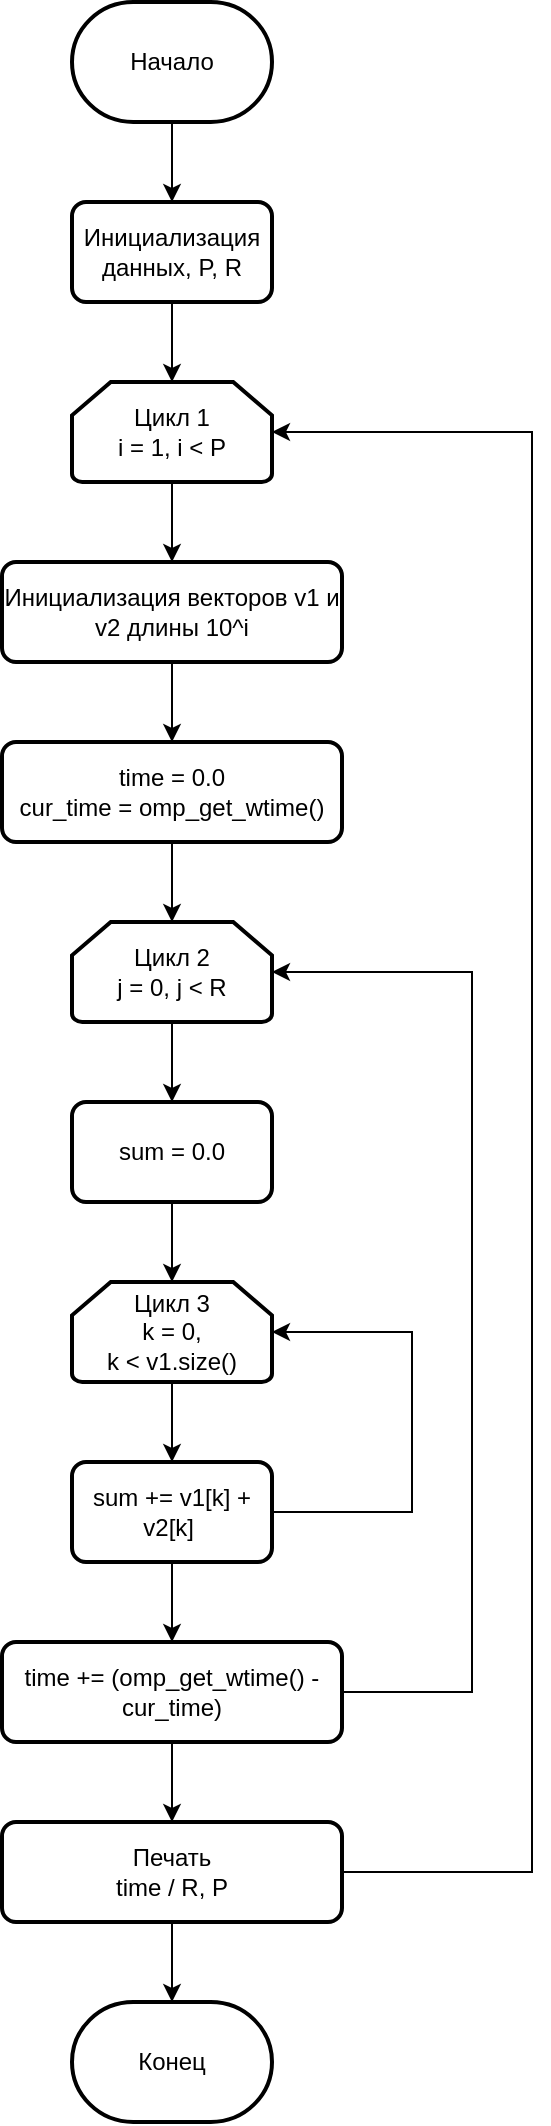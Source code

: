 <mxfile version="22.0.4" type="github">
  <diagram name="Страница — 1" id="oyt1punC4fpAUDzVChK5">
    <mxGraphModel dx="1259" dy="622" grid="1" gridSize="10" guides="1" tooltips="1" connect="1" arrows="1" fold="1" page="1" pageScale="1" pageWidth="827" pageHeight="1169" math="0" shadow="0">
      <root>
        <mxCell id="0" />
        <mxCell id="1" parent="0" />
        <mxCell id="ZVkbYp2zaswtVWapne0v-3" style="edgeStyle=orthogonalEdgeStyle;rounded=0;orthogonalLoop=1;jettySize=auto;html=1;" edge="1" parent="1" source="ZVkbYp2zaswtVWapne0v-1" target="ZVkbYp2zaswtVWapne0v-2">
          <mxGeometry relative="1" as="geometry" />
        </mxCell>
        <mxCell id="ZVkbYp2zaswtVWapne0v-1" value="Начало" style="strokeWidth=2;html=1;shape=mxgraph.flowchart.terminator;whiteSpace=wrap;" vertex="1" parent="1">
          <mxGeometry x="350" y="80" width="100" height="60" as="geometry" />
        </mxCell>
        <mxCell id="ZVkbYp2zaswtVWapne0v-19" style="edgeStyle=orthogonalEdgeStyle;rounded=0;orthogonalLoop=1;jettySize=auto;html=1;" edge="1" parent="1" source="ZVkbYp2zaswtVWapne0v-2" target="ZVkbYp2zaswtVWapne0v-4">
          <mxGeometry relative="1" as="geometry" />
        </mxCell>
        <mxCell id="ZVkbYp2zaswtVWapne0v-2" value="Инициализация данных, P, R" style="rounded=1;whiteSpace=wrap;html=1;absoluteArcSize=1;arcSize=14;strokeWidth=2;" vertex="1" parent="1">
          <mxGeometry x="350" y="180" width="100" height="50" as="geometry" />
        </mxCell>
        <mxCell id="ZVkbYp2zaswtVWapne0v-20" style="edgeStyle=orthogonalEdgeStyle;rounded=0;orthogonalLoop=1;jettySize=auto;html=1;entryX=0.5;entryY=0;entryDx=0;entryDy=0;" edge="1" parent="1" source="ZVkbYp2zaswtVWapne0v-4" target="ZVkbYp2zaswtVWapne0v-10">
          <mxGeometry relative="1" as="geometry" />
        </mxCell>
        <mxCell id="ZVkbYp2zaswtVWapne0v-4" value="Цикл 1&lt;br&gt;i = 1, i &amp;lt; P" style="strokeWidth=2;html=1;shape=mxgraph.flowchart.loop_limit;whiteSpace=wrap;" vertex="1" parent="1">
          <mxGeometry x="350" y="270" width="100" height="50" as="geometry" />
        </mxCell>
        <mxCell id="ZVkbYp2zaswtVWapne0v-23" style="edgeStyle=orthogonalEdgeStyle;rounded=0;orthogonalLoop=1;jettySize=auto;html=1;" edge="1" parent="1" source="ZVkbYp2zaswtVWapne0v-6" target="ZVkbYp2zaswtVWapne0v-9">
          <mxGeometry relative="1" as="geometry" />
        </mxCell>
        <mxCell id="ZVkbYp2zaswtVWapne0v-6" value="Цикл 2&lt;br&gt;j = 0, j &amp;lt; R" style="strokeWidth=2;html=1;shape=mxgraph.flowchart.loop_limit;whiteSpace=wrap;" vertex="1" parent="1">
          <mxGeometry x="350" y="540" width="100" height="50" as="geometry" />
        </mxCell>
        <mxCell id="ZVkbYp2zaswtVWapne0v-25" style="edgeStyle=orthogonalEdgeStyle;rounded=0;orthogonalLoop=1;jettySize=auto;html=1;entryX=0.5;entryY=0;entryDx=0;entryDy=0;" edge="1" parent="1" source="ZVkbYp2zaswtVWapne0v-7" target="ZVkbYp2zaswtVWapne0v-8">
          <mxGeometry relative="1" as="geometry" />
        </mxCell>
        <mxCell id="ZVkbYp2zaswtVWapne0v-7" value="Цикл 3&lt;br&gt;k = 0,&lt;br&gt;k &amp;lt; v1.size()" style="strokeWidth=2;html=1;shape=mxgraph.flowchart.loop_limit;whiteSpace=wrap;" vertex="1" parent="1">
          <mxGeometry x="350" y="720" width="100" height="50" as="geometry" />
        </mxCell>
        <mxCell id="ZVkbYp2zaswtVWapne0v-26" style="edgeStyle=orthogonalEdgeStyle;rounded=0;orthogonalLoop=1;jettySize=auto;html=1;entryX=0.5;entryY=0;entryDx=0;entryDy=0;" edge="1" parent="1" source="ZVkbYp2zaswtVWapne0v-8" target="ZVkbYp2zaswtVWapne0v-16">
          <mxGeometry relative="1" as="geometry" />
        </mxCell>
        <mxCell id="ZVkbYp2zaswtVWapne0v-8" value="sum += v1[k] + v2[k]&amp;nbsp;" style="rounded=1;whiteSpace=wrap;html=1;absoluteArcSize=1;arcSize=14;strokeWidth=2;" vertex="1" parent="1">
          <mxGeometry x="350" y="810" width="100" height="50" as="geometry" />
        </mxCell>
        <mxCell id="ZVkbYp2zaswtVWapne0v-9" value="sum = 0.0" style="rounded=1;whiteSpace=wrap;html=1;absoluteArcSize=1;arcSize=14;strokeWidth=2;" vertex="1" parent="1">
          <mxGeometry x="350" y="630" width="100" height="50" as="geometry" />
        </mxCell>
        <mxCell id="ZVkbYp2zaswtVWapne0v-21" style="edgeStyle=orthogonalEdgeStyle;rounded=0;orthogonalLoop=1;jettySize=auto;html=1;entryX=0.5;entryY=0;entryDx=0;entryDy=0;" edge="1" parent="1" source="ZVkbYp2zaswtVWapne0v-10" target="ZVkbYp2zaswtVWapne0v-15">
          <mxGeometry relative="1" as="geometry" />
        </mxCell>
        <mxCell id="ZVkbYp2zaswtVWapne0v-10" value="Инициализация векторов v1 и v2 длины 10^i" style="rounded=1;whiteSpace=wrap;html=1;absoluteArcSize=1;arcSize=14;strokeWidth=2;" vertex="1" parent="1">
          <mxGeometry x="315" y="360" width="170" height="50" as="geometry" />
        </mxCell>
        <mxCell id="ZVkbYp2zaswtVWapne0v-15" value="time = 0.0&lt;br&gt;cur_time = omp_get_wtime()" style="rounded=1;whiteSpace=wrap;html=1;absoluteArcSize=1;arcSize=14;strokeWidth=2;" vertex="1" parent="1">
          <mxGeometry x="315" y="450" width="170" height="50" as="geometry" />
        </mxCell>
        <mxCell id="ZVkbYp2zaswtVWapne0v-27" style="edgeStyle=orthogonalEdgeStyle;rounded=0;orthogonalLoop=1;jettySize=auto;html=1;entryX=0.5;entryY=0;entryDx=0;entryDy=0;" edge="1" parent="1" source="ZVkbYp2zaswtVWapne0v-16" target="ZVkbYp2zaswtVWapne0v-17">
          <mxGeometry relative="1" as="geometry" />
        </mxCell>
        <mxCell id="ZVkbYp2zaswtVWapne0v-16" value="time += (omp_get_wtime() - cur_time)" style="rounded=1;whiteSpace=wrap;html=1;absoluteArcSize=1;arcSize=14;strokeWidth=2;" vertex="1" parent="1">
          <mxGeometry x="315" y="900" width="170" height="50" as="geometry" />
        </mxCell>
        <mxCell id="ZVkbYp2zaswtVWapne0v-17" value="Печать&lt;br&gt;time / R, P" style="rounded=1;whiteSpace=wrap;html=1;absoluteArcSize=1;arcSize=14;strokeWidth=2;" vertex="1" parent="1">
          <mxGeometry x="315" y="990" width="170" height="50" as="geometry" />
        </mxCell>
        <mxCell id="ZVkbYp2zaswtVWapne0v-18" value="Конец" style="strokeWidth=2;html=1;shape=mxgraph.flowchart.terminator;whiteSpace=wrap;" vertex="1" parent="1">
          <mxGeometry x="350" y="1080" width="100" height="60" as="geometry" />
        </mxCell>
        <mxCell id="ZVkbYp2zaswtVWapne0v-22" style="edgeStyle=orthogonalEdgeStyle;rounded=0;orthogonalLoop=1;jettySize=auto;html=1;entryX=0.5;entryY=0;entryDx=0;entryDy=0;entryPerimeter=0;" edge="1" parent="1" source="ZVkbYp2zaswtVWapne0v-15" target="ZVkbYp2zaswtVWapne0v-6">
          <mxGeometry relative="1" as="geometry" />
        </mxCell>
        <mxCell id="ZVkbYp2zaswtVWapne0v-24" style="edgeStyle=orthogonalEdgeStyle;rounded=0;orthogonalLoop=1;jettySize=auto;html=1;entryX=0.5;entryY=0;entryDx=0;entryDy=0;entryPerimeter=0;" edge="1" parent="1" source="ZVkbYp2zaswtVWapne0v-9" target="ZVkbYp2zaswtVWapne0v-7">
          <mxGeometry relative="1" as="geometry" />
        </mxCell>
        <mxCell id="ZVkbYp2zaswtVWapne0v-28" style="edgeStyle=orthogonalEdgeStyle;rounded=0;orthogonalLoop=1;jettySize=auto;html=1;entryX=0.5;entryY=0;entryDx=0;entryDy=0;entryPerimeter=0;" edge="1" parent="1" source="ZVkbYp2zaswtVWapne0v-17" target="ZVkbYp2zaswtVWapne0v-18">
          <mxGeometry relative="1" as="geometry" />
        </mxCell>
        <mxCell id="ZVkbYp2zaswtVWapne0v-29" style="edgeStyle=orthogonalEdgeStyle;rounded=0;orthogonalLoop=1;jettySize=auto;html=1;entryX=1;entryY=0.5;entryDx=0;entryDy=0;entryPerimeter=0;" edge="1" parent="1" source="ZVkbYp2zaswtVWapne0v-17" target="ZVkbYp2zaswtVWapne0v-4">
          <mxGeometry relative="1" as="geometry">
            <Array as="points">
              <mxPoint x="580" y="1015" />
              <mxPoint x="580" y="295" />
            </Array>
          </mxGeometry>
        </mxCell>
        <mxCell id="ZVkbYp2zaswtVWapne0v-30" style="edgeStyle=orthogonalEdgeStyle;rounded=0;orthogonalLoop=1;jettySize=auto;html=1;entryX=1;entryY=0.5;entryDx=0;entryDy=0;entryPerimeter=0;" edge="1" parent="1" source="ZVkbYp2zaswtVWapne0v-16" target="ZVkbYp2zaswtVWapne0v-6">
          <mxGeometry relative="1" as="geometry">
            <Array as="points">
              <mxPoint x="550" y="925" />
              <mxPoint x="550" y="565" />
            </Array>
          </mxGeometry>
        </mxCell>
        <mxCell id="ZVkbYp2zaswtVWapne0v-31" style="edgeStyle=orthogonalEdgeStyle;rounded=0;orthogonalLoop=1;jettySize=auto;html=1;entryX=1;entryY=0.5;entryDx=0;entryDy=0;entryPerimeter=0;" edge="1" parent="1" source="ZVkbYp2zaswtVWapne0v-8" target="ZVkbYp2zaswtVWapne0v-7">
          <mxGeometry relative="1" as="geometry">
            <Array as="points">
              <mxPoint x="520" y="835" />
              <mxPoint x="520" y="745" />
            </Array>
          </mxGeometry>
        </mxCell>
      </root>
    </mxGraphModel>
  </diagram>
</mxfile>
